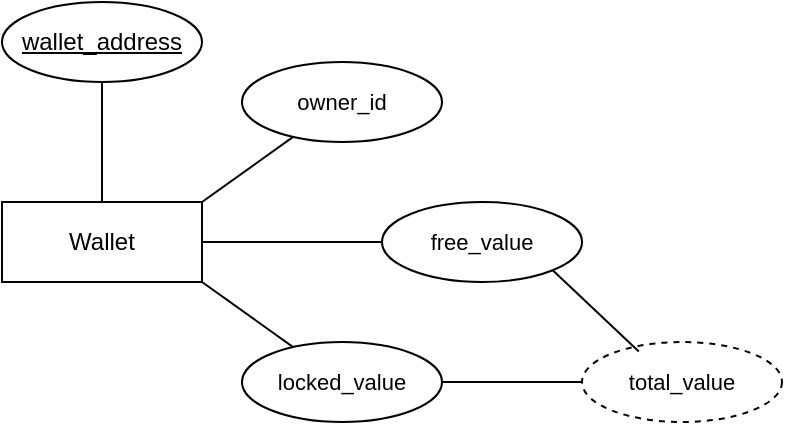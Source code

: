 <mxfile version="23.1.5" type="device">
  <diagram name="Page-1" id="UzbQZcKM9ojw3srFWH9t">
    <mxGraphModel dx="1050" dy="621" grid="1" gridSize="10" guides="1" tooltips="1" connect="1" arrows="1" fold="1" page="1" pageScale="1" pageWidth="1700" pageHeight="1150" math="0" shadow="0">
      <root>
        <mxCell id="0" />
        <mxCell id="1" parent="0" />
        <mxCell id="2yak_PH-J6CoQQhNvmvA-6" style="edgeStyle=none;rounded=0;orthogonalLoop=1;jettySize=auto;html=1;exitX=1;exitY=0;exitDx=0;exitDy=0;strokeColor=default;align=center;verticalAlign=middle;fontFamily=Helvetica;fontSize=11;fontColor=default;labelBackgroundColor=default;endArrow=none;endFill=0;" edge="1" parent="1" source="2yak_PH-J6CoQQhNvmvA-1" target="2yak_PH-J6CoQQhNvmvA-5">
          <mxGeometry relative="1" as="geometry" />
        </mxCell>
        <mxCell id="2yak_PH-J6CoQQhNvmvA-15" style="edgeStyle=none;rounded=0;orthogonalLoop=1;jettySize=auto;html=1;exitX=1;exitY=1;exitDx=0;exitDy=0;strokeColor=default;align=center;verticalAlign=middle;fontFamily=Helvetica;fontSize=11;fontColor=default;labelBackgroundColor=default;endArrow=none;endFill=0;" edge="1" parent="1" source="2yak_PH-J6CoQQhNvmvA-1" target="2yak_PH-J6CoQQhNvmvA-10">
          <mxGeometry relative="1" as="geometry" />
        </mxCell>
        <mxCell id="2yak_PH-J6CoQQhNvmvA-16" style="edgeStyle=none;rounded=0;orthogonalLoop=1;jettySize=auto;html=1;exitX=1;exitY=0.5;exitDx=0;exitDy=0;strokeColor=default;align=center;verticalAlign=middle;fontFamily=Helvetica;fontSize=11;fontColor=default;labelBackgroundColor=default;endArrow=none;endFill=0;" edge="1" parent="1" source="2yak_PH-J6CoQQhNvmvA-1" target="2yak_PH-J6CoQQhNvmvA-9">
          <mxGeometry relative="1" as="geometry" />
        </mxCell>
        <mxCell id="2yak_PH-J6CoQQhNvmvA-1" value="Wallet" style="whiteSpace=wrap;html=1;align=center;" vertex="1" parent="1">
          <mxGeometry x="490" y="300" width="100" height="40" as="geometry" />
        </mxCell>
        <mxCell id="2yak_PH-J6CoQQhNvmvA-3" style="rounded=0;orthogonalLoop=1;jettySize=auto;html=1;entryX=0.5;entryY=0;entryDx=0;entryDy=0;endArrow=none;endFill=0;" edge="1" parent="1" source="2yak_PH-J6CoQQhNvmvA-2" target="2yak_PH-J6CoQQhNvmvA-1">
          <mxGeometry relative="1" as="geometry" />
        </mxCell>
        <mxCell id="2yak_PH-J6CoQQhNvmvA-2" value="wallet_address" style="ellipse;whiteSpace=wrap;html=1;align=center;fontStyle=4" vertex="1" parent="1">
          <mxGeometry x="490" y="200" width="100" height="40" as="geometry" />
        </mxCell>
        <mxCell id="2yak_PH-J6CoQQhNvmvA-5" value="owner_id" style="ellipse;whiteSpace=wrap;html=1;align=center;fontFamily=Helvetica;fontSize=11;fontColor=default;labelBackgroundColor=default;" vertex="1" parent="1">
          <mxGeometry x="610" y="230" width="100" height="40" as="geometry" />
        </mxCell>
        <mxCell id="2yak_PH-J6CoQQhNvmvA-9" value="free_value" style="ellipse;whiteSpace=wrap;html=1;align=center;fontFamily=Helvetica;fontSize=11;fontColor=default;labelBackgroundColor=default;" vertex="1" parent="1">
          <mxGeometry x="680" y="300" width="100" height="40" as="geometry" />
        </mxCell>
        <mxCell id="2yak_PH-J6CoQQhNvmvA-14" style="edgeStyle=none;rounded=0;orthogonalLoop=1;jettySize=auto;html=1;strokeColor=default;align=center;verticalAlign=middle;fontFamily=Helvetica;fontSize=11;fontColor=default;labelBackgroundColor=default;endArrow=none;endFill=0;" edge="1" parent="1" source="2yak_PH-J6CoQQhNvmvA-10" target="2yak_PH-J6CoQQhNvmvA-11">
          <mxGeometry relative="1" as="geometry" />
        </mxCell>
        <mxCell id="2yak_PH-J6CoQQhNvmvA-10" value="locked_value" style="ellipse;whiteSpace=wrap;html=1;align=center;fontFamily=Helvetica;fontSize=11;fontColor=default;labelBackgroundColor=default;" vertex="1" parent="1">
          <mxGeometry x="610" y="370" width="100" height="40" as="geometry" />
        </mxCell>
        <mxCell id="2yak_PH-J6CoQQhNvmvA-11" value="total_value" style="ellipse;whiteSpace=wrap;html=1;align=center;dashed=1;fontFamily=Helvetica;fontSize=11;fontColor=default;labelBackgroundColor=default;" vertex="1" parent="1">
          <mxGeometry x="780" y="370" width="100" height="40" as="geometry" />
        </mxCell>
        <mxCell id="2yak_PH-J6CoQQhNvmvA-12" style="edgeStyle=none;rounded=0;orthogonalLoop=1;jettySize=auto;html=1;exitX=1;exitY=1;exitDx=0;exitDy=0;entryX=0.284;entryY=0.12;entryDx=0;entryDy=0;entryPerimeter=0;strokeColor=default;align=center;verticalAlign=middle;fontFamily=Helvetica;fontSize=11;fontColor=default;labelBackgroundColor=default;endArrow=none;endFill=0;" edge="1" parent="1" source="2yak_PH-J6CoQQhNvmvA-9" target="2yak_PH-J6CoQQhNvmvA-11">
          <mxGeometry relative="1" as="geometry" />
        </mxCell>
      </root>
    </mxGraphModel>
  </diagram>
</mxfile>
